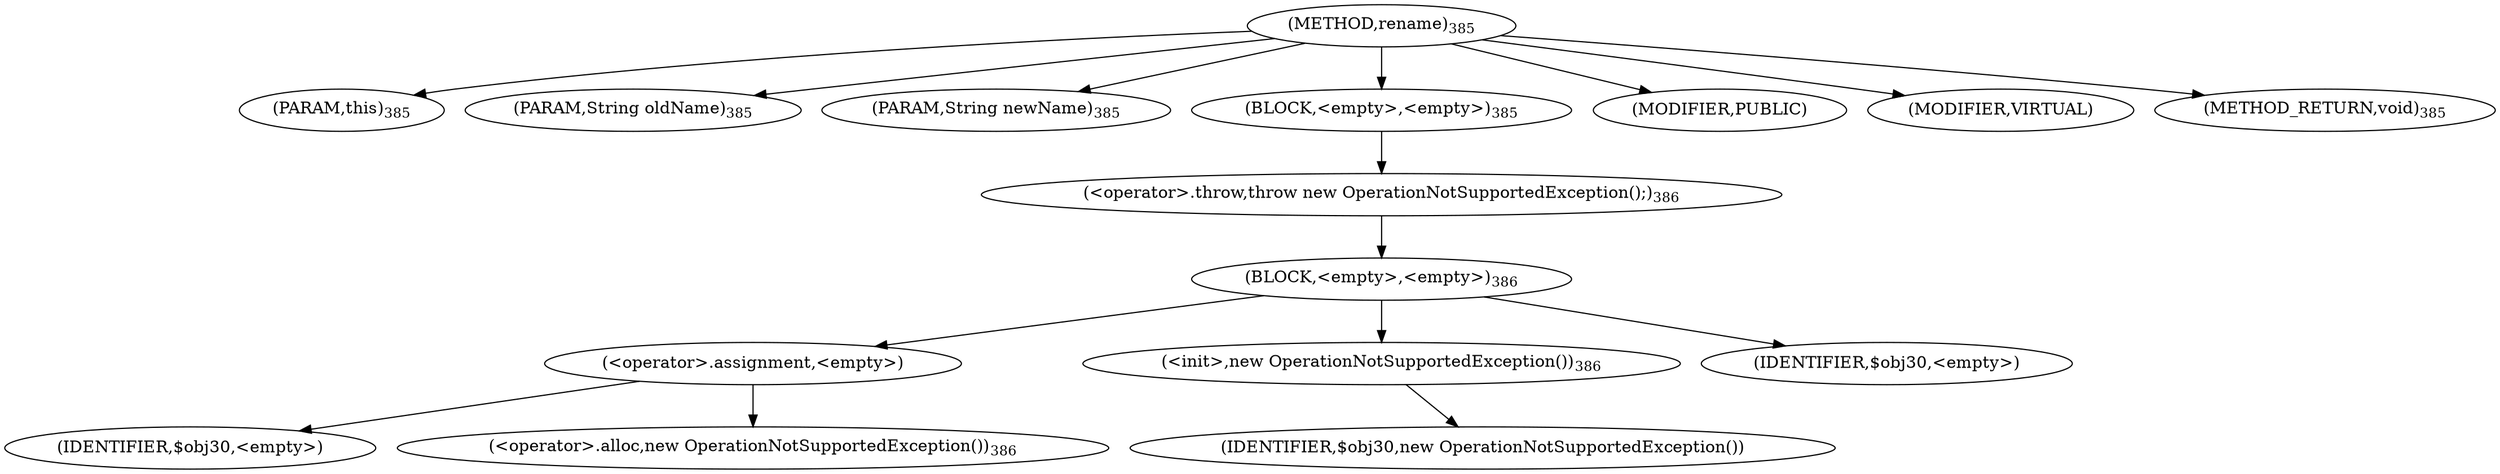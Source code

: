 digraph "rename" {  
"1338" [label = <(METHOD,rename)<SUB>385</SUB>> ]
"1339" [label = <(PARAM,this)<SUB>385</SUB>> ]
"1340" [label = <(PARAM,String oldName)<SUB>385</SUB>> ]
"1341" [label = <(PARAM,String newName)<SUB>385</SUB>> ]
"1342" [label = <(BLOCK,&lt;empty&gt;,&lt;empty&gt;)<SUB>385</SUB>> ]
"1343" [label = <(&lt;operator&gt;.throw,throw new OperationNotSupportedException();)<SUB>386</SUB>> ]
"1344" [label = <(BLOCK,&lt;empty&gt;,&lt;empty&gt;)<SUB>386</SUB>> ]
"1345" [label = <(&lt;operator&gt;.assignment,&lt;empty&gt;)> ]
"1346" [label = <(IDENTIFIER,$obj30,&lt;empty&gt;)> ]
"1347" [label = <(&lt;operator&gt;.alloc,new OperationNotSupportedException())<SUB>386</SUB>> ]
"1348" [label = <(&lt;init&gt;,new OperationNotSupportedException())<SUB>386</SUB>> ]
"1349" [label = <(IDENTIFIER,$obj30,new OperationNotSupportedException())> ]
"1350" [label = <(IDENTIFIER,$obj30,&lt;empty&gt;)> ]
"1351" [label = <(MODIFIER,PUBLIC)> ]
"1352" [label = <(MODIFIER,VIRTUAL)> ]
"1353" [label = <(METHOD_RETURN,void)<SUB>385</SUB>> ]
  "1338" -> "1339" 
  "1338" -> "1340" 
  "1338" -> "1341" 
  "1338" -> "1342" 
  "1338" -> "1351" 
  "1338" -> "1352" 
  "1338" -> "1353" 
  "1342" -> "1343" 
  "1343" -> "1344" 
  "1344" -> "1345" 
  "1344" -> "1348" 
  "1344" -> "1350" 
  "1345" -> "1346" 
  "1345" -> "1347" 
  "1348" -> "1349" 
}
